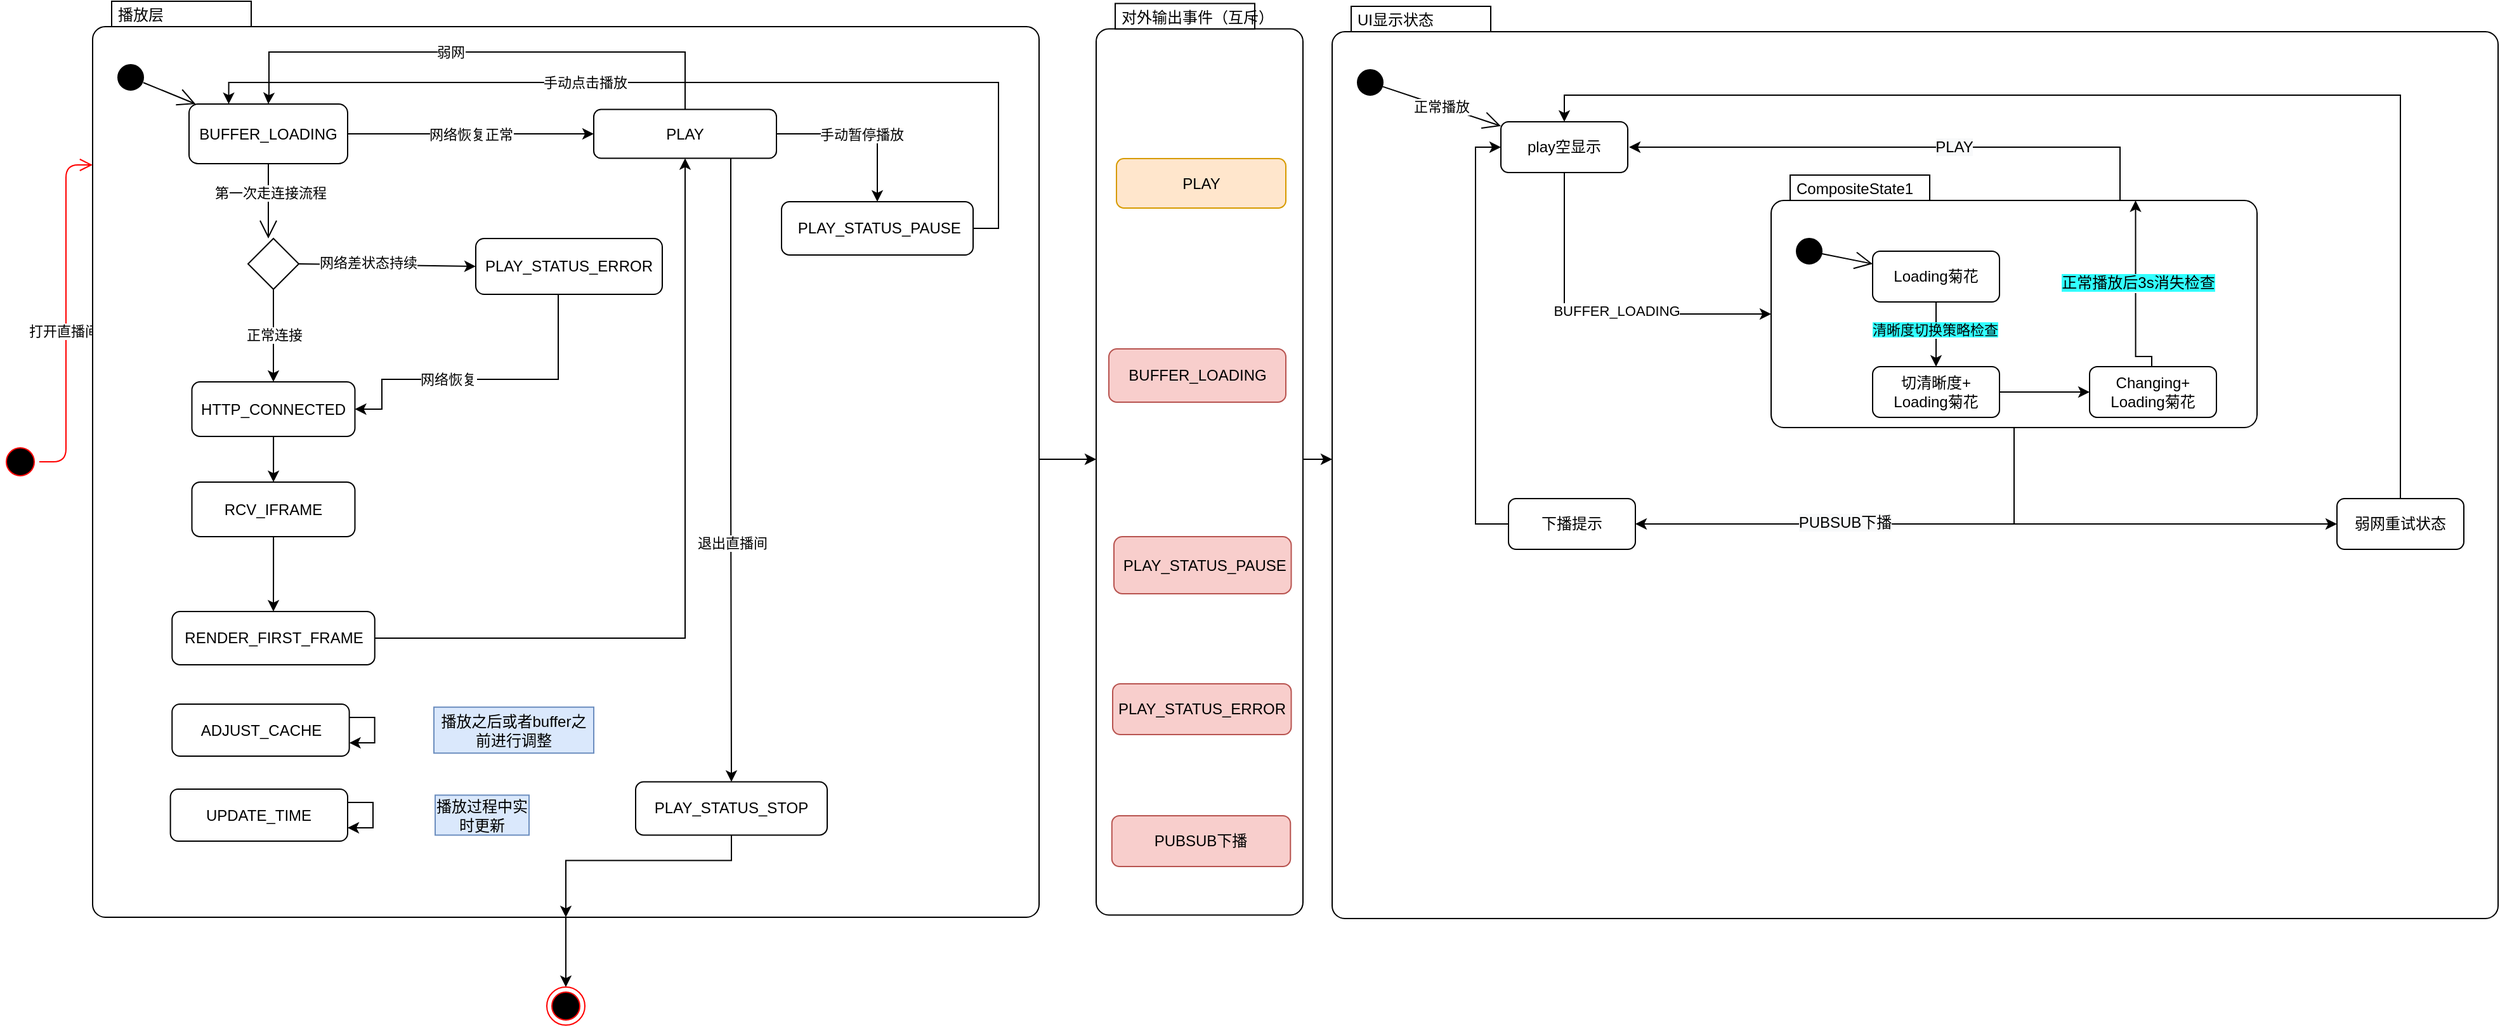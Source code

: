 <mxfile version="13.2.1" type="github">
  <diagram id="amrAe1FXWB98-2LjFH7b" name="Page-1">
    <mxGraphModel dx="915" dy="1046" grid="0" gridSize="10" guides="1" tooltips="1" connect="1" arrows="1" fold="1" page="1" pageScale="1" pageWidth="850" pageHeight="1100" math="0" shadow="0">
      <root>
        <mxCell id="0" />
        <mxCell id="1" parent="0" />
        <mxCell id="fQ577wyoKTEt6M08ta1X-2" value="" style="ellipse;html=1;shape=startState;fillColor=#000000;strokeColor=#ff0000;" vertex="1" parent="1">
          <mxGeometry x="10" y="437" width="30" height="30" as="geometry" />
        </mxCell>
        <mxCell id="fQ577wyoKTEt6M08ta1X-3" value="" style="edgeStyle=orthogonalEdgeStyle;html=1;verticalAlign=bottom;endArrow=open;endSize=8;strokeColor=#ff0000;entryX=0;entryY=0;entryDx=0;entryDy=129;entryPerimeter=0;" edge="1" source="fQ577wyoKTEt6M08ta1X-2" parent="1" target="fQ577wyoKTEt6M08ta1X-19">
          <mxGeometry relative="1" as="geometry">
            <mxPoint x="256" y="463" as="targetPoint" />
          </mxGeometry>
        </mxCell>
        <mxCell id="fQ577wyoKTEt6M08ta1X-6" value="打开直播间" style="edgeLabel;html=1;align=center;verticalAlign=middle;resizable=0;points=[];" vertex="1" connectable="0" parent="fQ577wyoKTEt6M08ta1X-3">
          <mxGeometry x="-0.101" y="2" relative="1" as="geometry">
            <mxPoint as="offset" />
          </mxGeometry>
        </mxCell>
        <mxCell id="fQ577wyoKTEt6M08ta1X-74" value="" style="edgeStyle=orthogonalEdgeStyle;rounded=0;orthogonalLoop=1;jettySize=auto;html=1;" edge="1" parent="1" source="fQ577wyoKTEt6M08ta1X-19" target="fQ577wyoKTEt6M08ta1X-72">
          <mxGeometry relative="1" as="geometry" />
        </mxCell>
        <mxCell id="fQ577wyoKTEt6M08ta1X-117" value="" style="edgeStyle=orthogonalEdgeStyle;rounded=0;orthogonalLoop=1;jettySize=auto;html=1;" edge="1" parent="1" source="fQ577wyoKTEt6M08ta1X-19" target="fQ577wyoKTEt6M08ta1X-116">
          <mxGeometry relative="1" as="geometry" />
        </mxCell>
        <mxCell id="fQ577wyoKTEt6M08ta1X-19" value="播放层" style="shape=mxgraph.sysml.compState;align=left;verticalAlign=top;spacingTop=-3;spacingLeft=18;strokeWidth=1;recursiveResize=0;" vertex="1" parent="1">
          <mxGeometry x="82" y="89" width="746" height="722" as="geometry" />
        </mxCell>
        <mxCell id="fQ577wyoKTEt6M08ta1X-20" value="" style="shape=ellipse;html=1;fillColor=#000000;verticalLabelPosition=bottom;labelBackgroundColor=#ffffff;verticalAlign=top;" vertex="1" parent="fQ577wyoKTEt6M08ta1X-19">
          <mxGeometry x="20" y="50" width="20" height="20" as="geometry" />
        </mxCell>
        <mxCell id="fQ577wyoKTEt6M08ta1X-43" value="网络恢复正常" style="edgeStyle=orthogonalEdgeStyle;rounded=0;orthogonalLoop=1;jettySize=auto;html=1;exitX=1;exitY=0.5;exitDx=0;exitDy=0;" edge="1" parent="fQ577wyoKTEt6M08ta1X-19" source="fQ577wyoKTEt6M08ta1X-21" target="fQ577wyoKTEt6M08ta1X-31">
          <mxGeometry relative="1" as="geometry" />
        </mxCell>
        <mxCell id="fQ577wyoKTEt6M08ta1X-21" value="BUFFER_LOADING" style="strokeColor=inherit;fillColor=inherit;gradientColor=inherit;shape=rect;html=1;rounded=1;whiteSpace=wrap;align=center;" vertex="1" parent="fQ577wyoKTEt6M08ta1X-19">
          <mxGeometry x="76" y="81" width="125" height="47" as="geometry" />
        </mxCell>
        <mxCell id="fQ577wyoKTEt6M08ta1X-27" value="" style="edgeStyle=orthogonalEdgeStyle;rounded=0;orthogonalLoop=1;jettySize=auto;html=1;" edge="1" parent="fQ577wyoKTEt6M08ta1X-19" source="fQ577wyoKTEt6M08ta1X-22" target="fQ577wyoKTEt6M08ta1X-26">
          <mxGeometry relative="1" as="geometry" />
        </mxCell>
        <mxCell id="fQ577wyoKTEt6M08ta1X-22" value="HTTP_CONNECTED" style="strokeColor=inherit;fillColor=inherit;gradientColor=inherit;shape=rect;html=1;rounded=1;whiteSpace=wrap;align=center;" vertex="1" parent="fQ577wyoKTEt6M08ta1X-19">
          <mxGeometry x="78.25" y="300" width="128.5" height="43" as="geometry" />
        </mxCell>
        <mxCell id="fQ577wyoKTEt6M08ta1X-30" value="" style="edgeStyle=orthogonalEdgeStyle;rounded=0;orthogonalLoop=1;jettySize=auto;html=1;" edge="1" parent="fQ577wyoKTEt6M08ta1X-19" source="fQ577wyoKTEt6M08ta1X-26" target="fQ577wyoKTEt6M08ta1X-29">
          <mxGeometry relative="1" as="geometry" />
        </mxCell>
        <mxCell id="fQ577wyoKTEt6M08ta1X-26" value="RCV_IFRAME" style="strokeColor=inherit;fillColor=inherit;gradientColor=inherit;shape=rect;html=1;rounded=1;whiteSpace=wrap;align=center;" vertex="1" parent="fQ577wyoKTEt6M08ta1X-19">
          <mxGeometry x="78.25" y="379" width="128.5" height="43" as="geometry" />
        </mxCell>
        <mxCell id="fQ577wyoKTEt6M08ta1X-32" value="" style="edgeStyle=orthogonalEdgeStyle;rounded=0;orthogonalLoop=1;jettySize=auto;html=1;" edge="1" parent="fQ577wyoKTEt6M08ta1X-19" source="fQ577wyoKTEt6M08ta1X-29" target="fQ577wyoKTEt6M08ta1X-31">
          <mxGeometry relative="1" as="geometry" />
        </mxCell>
        <mxCell id="fQ577wyoKTEt6M08ta1X-29" value="RENDER_FIRST_FRAME" style="strokeColor=inherit;fillColor=inherit;gradientColor=inherit;shape=rect;html=1;rounded=1;whiteSpace=wrap;align=center;" vertex="1" parent="fQ577wyoKTEt6M08ta1X-19">
          <mxGeometry x="62.63" y="481" width="159.75" height="42" as="geometry" />
        </mxCell>
        <mxCell id="fQ577wyoKTEt6M08ta1X-42" value="" style="edgeStyle=orthogonalEdgeStyle;rounded=0;orthogonalLoop=1;jettySize=auto;html=1;entryX=0.5;entryY=0;entryDx=0;entryDy=0;" edge="1" parent="fQ577wyoKTEt6M08ta1X-19" source="fQ577wyoKTEt6M08ta1X-31" target="fQ577wyoKTEt6M08ta1X-21">
          <mxGeometry relative="1" as="geometry">
            <Array as="points">
              <mxPoint x="467" y="40" />
              <mxPoint x="139" y="40" />
              <mxPoint x="139" y="72" />
            </Array>
          </mxGeometry>
        </mxCell>
        <mxCell id="fQ577wyoKTEt6M08ta1X-44" value="弱网" style="edgeLabel;html=1;align=center;verticalAlign=middle;resizable=0;points=[];" vertex="1" connectable="0" parent="fQ577wyoKTEt6M08ta1X-42">
          <mxGeometry x="0.118" relative="1" as="geometry">
            <mxPoint x="1" as="offset" />
          </mxGeometry>
        </mxCell>
        <mxCell id="fQ577wyoKTEt6M08ta1X-107" value="手动暂停播放" style="edgeStyle=orthogonalEdgeStyle;rounded=0;orthogonalLoop=1;jettySize=auto;html=1;exitX=1;exitY=0.5;exitDx=0;exitDy=0;entryX=0.5;entryY=0;entryDx=0;entryDy=0;" edge="1" parent="fQ577wyoKTEt6M08ta1X-19" source="fQ577wyoKTEt6M08ta1X-31" target="fQ577wyoKTEt6M08ta1X-106">
          <mxGeometry relative="1" as="geometry" />
        </mxCell>
        <mxCell id="fQ577wyoKTEt6M08ta1X-119" style="edgeStyle=orthogonalEdgeStyle;rounded=0;orthogonalLoop=1;jettySize=auto;html=1;exitX=0.75;exitY=1;exitDx=0;exitDy=0;" edge="1" parent="fQ577wyoKTEt6M08ta1X-19" source="fQ577wyoKTEt6M08ta1X-31" target="fQ577wyoKTEt6M08ta1X-112">
          <mxGeometry relative="1" as="geometry" />
        </mxCell>
        <mxCell id="fQ577wyoKTEt6M08ta1X-121" value="退出直播间" style="edgeLabel;html=1;align=center;verticalAlign=middle;resizable=0;points=[];" vertex="1" connectable="0" parent="fQ577wyoKTEt6M08ta1X-119">
          <mxGeometry x="0.231" y="1" relative="1" as="geometry">
            <mxPoint x="-1" as="offset" />
          </mxGeometry>
        </mxCell>
        <mxCell id="fQ577wyoKTEt6M08ta1X-31" value="PLAY" style="strokeColor=inherit;fillColor=inherit;gradientColor=inherit;shape=rect;html=1;rounded=1;whiteSpace=wrap;align=center;" vertex="1" parent="fQ577wyoKTEt6M08ta1X-19">
          <mxGeometry x="395" y="85.25" width="144" height="38.5" as="geometry" />
        </mxCell>
        <mxCell id="fQ577wyoKTEt6M08ta1X-36" value="" style="edgeStyle=orthogonalEdgeStyle;rounded=0;orthogonalLoop=1;jettySize=auto;html=1;" edge="1" parent="fQ577wyoKTEt6M08ta1X-19" source="fQ577wyoKTEt6M08ta1X-33" target="fQ577wyoKTEt6M08ta1X-33">
          <mxGeometry relative="1" as="geometry">
            <Array as="points">
              <mxPoint x="79" y="575" />
            </Array>
          </mxGeometry>
        </mxCell>
        <mxCell id="fQ577wyoKTEt6M08ta1X-33" value="ADJUST_CACHE" style="strokeColor=inherit;fillColor=inherit;gradientColor=inherit;shape=rect;html=1;rounded=1;whiteSpace=wrap;align=center;" vertex="1" parent="fQ577wyoKTEt6M08ta1X-19">
          <mxGeometry x="62.63" y="554.01" width="139.68" height="41" as="geometry" />
        </mxCell>
        <mxCell id="fQ577wyoKTEt6M08ta1X-39" value="" style="edgeStyle=orthogonalEdgeStyle;rounded=0;orthogonalLoop=1;jettySize=auto;html=1;" edge="1" parent="fQ577wyoKTEt6M08ta1X-19" source="fQ577wyoKTEt6M08ta1X-35" target="fQ577wyoKTEt6M08ta1X-35">
          <mxGeometry relative="1" as="geometry">
            <Array as="points">
              <mxPoint x="88" y="642" />
            </Array>
          </mxGeometry>
        </mxCell>
        <mxCell id="fQ577wyoKTEt6M08ta1X-35" value="UPDATE_TIME" style="strokeColor=inherit;fillColor=inherit;gradientColor=inherit;shape=rect;html=1;rounded=1;whiteSpace=wrap;align=center;" vertex="1" parent="fQ577wyoKTEt6M08ta1X-19">
          <mxGeometry x="61.32" y="621" width="139.68" height="41" as="geometry" />
        </mxCell>
        <mxCell id="fQ577wyoKTEt6M08ta1X-23" value="" style="strokeColor=inherit;fillColor=inherit;gradientColor=inherit;edgeStyle=none;html=1;endArrow=open;endSize=12;" edge="1" parent="fQ577wyoKTEt6M08ta1X-19" source="fQ577wyoKTEt6M08ta1X-20" target="fQ577wyoKTEt6M08ta1X-21">
          <mxGeometry relative="1" as="geometry" />
        </mxCell>
        <mxCell id="fQ577wyoKTEt6M08ta1X-45" value="播放过程中实时更新" style="text;html=1;strokeColor=#6c8ebf;fillColor=#dae8fc;align=center;verticalAlign=middle;whiteSpace=wrap;rounded=0;" vertex="1" parent="fQ577wyoKTEt6M08ta1X-19">
          <mxGeometry x="270" y="625.75" width="74" height="31.5" as="geometry" />
        </mxCell>
        <mxCell id="fQ577wyoKTEt6M08ta1X-47" value="播放之后或者buffer之前进行调整" style="text;html=1;strokeColor=#6c8ebf;fillColor=#dae8fc;align=center;verticalAlign=middle;whiteSpace=wrap;rounded=0;" vertex="1" parent="fQ577wyoKTEt6M08ta1X-19">
          <mxGeometry x="269" y="556.38" width="126" height="36.25" as="geometry" />
        </mxCell>
        <mxCell id="fQ577wyoKTEt6M08ta1X-51" style="edgeStyle=orthogonalEdgeStyle;rounded=0;orthogonalLoop=1;jettySize=auto;html=1;entryX=1;entryY=0.5;entryDx=0;entryDy=0;" edge="1" parent="fQ577wyoKTEt6M08ta1X-19" source="fQ577wyoKTEt6M08ta1X-48" target="fQ577wyoKTEt6M08ta1X-22">
          <mxGeometry relative="1" as="geometry">
            <Array as="points">
              <mxPoint x="367" y="298" />
              <mxPoint x="228" y="298" />
            </Array>
          </mxGeometry>
        </mxCell>
        <mxCell id="fQ577wyoKTEt6M08ta1X-52" value="网络恢复" style="edgeLabel;html=1;align=center;verticalAlign=middle;resizable=0;points=[];" vertex="1" connectable="0" parent="fQ577wyoKTEt6M08ta1X-51">
          <mxGeometry x="0.228" y="4" relative="1" as="geometry">
            <mxPoint y="-4" as="offset" />
          </mxGeometry>
        </mxCell>
        <mxCell id="fQ577wyoKTEt6M08ta1X-48" value="PLAY_STATUS_ERROR" style="strokeColor=inherit;fillColor=inherit;gradientColor=inherit;shape=rect;html=1;rounded=1;whiteSpace=wrap;align=center;" vertex="1" parent="fQ577wyoKTEt6M08ta1X-19">
          <mxGeometry x="302" y="187" width="147" height="44" as="geometry" />
        </mxCell>
        <mxCell id="fQ577wyoKTEt6M08ta1X-63" value="" style="shape=rhombus;html=1;labelPosition=right;align=left;verticalAlign=middle" vertex="1" parent="fQ577wyoKTEt6M08ta1X-19">
          <mxGeometry x="122.51" y="187" width="40" height="40" as="geometry" />
        </mxCell>
        <mxCell id="fQ577wyoKTEt6M08ta1X-64" value="" style="edgeStyle=elbowEdgeStyle;html=1;elbow=horizontal;align=right;verticalAlign=bottom;rounded=0;labelBackgroundColor=none;endArrow=open;endSize=12;exitX=0.5;exitY=1;exitDx=0;exitDy=0;" edge="1" target="fQ577wyoKTEt6M08ta1X-63" parent="fQ577wyoKTEt6M08ta1X-19" source="fQ577wyoKTEt6M08ta1X-21">
          <mxGeometry relative="1" as="geometry">
            <mxPoint x="92" y="119" as="sourcePoint" />
          </mxGeometry>
        </mxCell>
        <mxCell id="fQ577wyoKTEt6M08ta1X-70" value="第一次走连接流程" style="edgeLabel;html=1;align=center;verticalAlign=middle;resizable=0;points=[];" vertex="1" connectable="0" parent="fQ577wyoKTEt6M08ta1X-64">
          <mxGeometry x="-0.219" y="1" relative="1" as="geometry">
            <mxPoint as="offset" />
          </mxGeometry>
        </mxCell>
        <mxCell id="fQ577wyoKTEt6M08ta1X-67" value="" style="endArrow=classic;html=1;exitX=1;exitY=0.5;exitDx=0;exitDy=0;entryX=0;entryY=0.5;entryDx=0;entryDy=0;" edge="1" parent="fQ577wyoKTEt6M08ta1X-19" source="fQ577wyoKTEt6M08ta1X-63" target="fQ577wyoKTEt6M08ta1X-48">
          <mxGeometry width="50" height="50" relative="1" as="geometry">
            <mxPoint x="348" y="307" as="sourcePoint" />
            <mxPoint x="398" y="257" as="targetPoint" />
          </mxGeometry>
        </mxCell>
        <mxCell id="fQ577wyoKTEt6M08ta1X-69" value="网络差状态持续" style="edgeLabel;html=1;align=center;verticalAlign=middle;resizable=0;points=[];" vertex="1" connectable="0" parent="fQ577wyoKTEt6M08ta1X-67">
          <mxGeometry x="-0.229" y="2" relative="1" as="geometry">
            <mxPoint as="offset" />
          </mxGeometry>
        </mxCell>
        <mxCell id="fQ577wyoKTEt6M08ta1X-68" value="正常连接" style="endArrow=classic;html=1;exitX=0.5;exitY=1;exitDx=0;exitDy=0;entryX=0.5;entryY=0;entryDx=0;entryDy=0;" edge="1" parent="fQ577wyoKTEt6M08ta1X-19" source="fQ577wyoKTEt6M08ta1X-63" target="fQ577wyoKTEt6M08ta1X-22">
          <mxGeometry width="50" height="50" relative="1" as="geometry">
            <mxPoint x="348" y="307" as="sourcePoint" />
            <mxPoint x="398" y="257" as="targetPoint" />
          </mxGeometry>
        </mxCell>
        <mxCell id="fQ577wyoKTEt6M08ta1X-108" style="edgeStyle=orthogonalEdgeStyle;rounded=0;orthogonalLoop=1;jettySize=auto;html=1;exitX=1;exitY=0.5;exitDx=0;exitDy=0;entryX=0.25;entryY=0;entryDx=0;entryDy=0;" edge="1" parent="fQ577wyoKTEt6M08ta1X-19" source="fQ577wyoKTEt6M08ta1X-106" target="fQ577wyoKTEt6M08ta1X-21">
          <mxGeometry relative="1" as="geometry">
            <Array as="points">
              <mxPoint x="714" y="179" />
              <mxPoint x="714" y="64" />
              <mxPoint x="107" y="64" />
            </Array>
          </mxGeometry>
        </mxCell>
        <mxCell id="fQ577wyoKTEt6M08ta1X-109" value="手动点击播放" style="edgeLabel;html=1;align=center;verticalAlign=middle;resizable=0;points=[];" vertex="1" connectable="0" parent="fQ577wyoKTEt6M08ta1X-108">
          <mxGeometry x="0.215" relative="1" as="geometry">
            <mxPoint as="offset" />
          </mxGeometry>
        </mxCell>
        <mxCell id="fQ577wyoKTEt6M08ta1X-106" value="&amp;nbsp;PLAY_STATUS_PAUSE" style="strokeColor=inherit;fillColor=inherit;gradientColor=inherit;shape=rect;html=1;rounded=1;whiteSpace=wrap;align=center;" vertex="1" parent="fQ577wyoKTEt6M08ta1X-19">
          <mxGeometry x="543" y="158" width="151" height="42" as="geometry" />
        </mxCell>
        <mxCell id="fQ577wyoKTEt6M08ta1X-120" style="edgeStyle=orthogonalEdgeStyle;rounded=0;orthogonalLoop=1;jettySize=auto;html=1;exitX=0.5;exitY=1;exitDx=0;exitDy=0;" edge="1" parent="fQ577wyoKTEt6M08ta1X-19" source="fQ577wyoKTEt6M08ta1X-112" target="fQ577wyoKTEt6M08ta1X-19">
          <mxGeometry relative="1" as="geometry" />
        </mxCell>
        <mxCell id="fQ577wyoKTEt6M08ta1X-112" value="PLAY_STATUS_STOP" style="strokeColor=inherit;fillColor=inherit;gradientColor=inherit;shape=rect;html=1;rounded=1;whiteSpace=wrap;align=center;" vertex="1" parent="fQ577wyoKTEt6M08ta1X-19">
          <mxGeometry x="428" y="615.25" width="151" height="42" as="geometry" />
        </mxCell>
        <mxCell id="fQ577wyoKTEt6M08ta1X-173" value="" style="edgeStyle=orthogonalEdgeStyle;rounded=0;orthogonalLoop=1;jettySize=auto;html=1;" edge="1" parent="1" source="fQ577wyoKTEt6M08ta1X-72" target="fQ577wyoKTEt6M08ta1X-123">
          <mxGeometry relative="1" as="geometry">
            <Array as="points">
              <mxPoint x="1059" y="453" />
              <mxPoint x="1059" y="453" />
            </Array>
          </mxGeometry>
        </mxCell>
        <mxCell id="fQ577wyoKTEt6M08ta1X-72" value="对外输出事件（互斥）" style="shape=mxgraph.sysml.compState;html=1;align=left;verticalAlign=top;spacingTop=-3;spacingLeft=18;" vertex="1" parent="1">
          <mxGeometry x="873" y="90.75" width="162.99" height="718.5" as="geometry" />
        </mxCell>
        <mxCell id="fQ577wyoKTEt6M08ta1X-73" value="PLAY" style="shape=rect;rounded=1;html=1;whiteSpace=wrap;align=center;fillColor=#ffe6cc;strokeColor=#d79b00;" vertex="1" parent="1">
          <mxGeometry x="889" y="213" width="133.5" height="39" as="geometry" />
        </mxCell>
        <mxCell id="fQ577wyoKTEt6M08ta1X-75" value="BUFFER_LOADING" style="shape=rect;rounded=1;html=1;whiteSpace=wrap;align=center;fillColor=#f8cecc;strokeColor=#b85450;" vertex="1" parent="1">
          <mxGeometry x="883" y="363" width="139.5" height="42" as="geometry" />
        </mxCell>
        <mxCell id="fQ577wyoKTEt6M08ta1X-105" value="PLAY_STATUS_ERROR" style="shape=rect;rounded=1;html=1;whiteSpace=wrap;align=center;fillColor=#f8cecc;strokeColor=#b85450;" vertex="1" parent="1">
          <mxGeometry x="886" y="627" width="140.75" height="40" as="geometry" />
        </mxCell>
        <mxCell id="fQ577wyoKTEt6M08ta1X-111" value="&amp;nbsp;PLAY_STATUS_PAUSE" style="shape=rect;rounded=1;html=1;whiteSpace=wrap;align=center;fillColor=#f8cecc;strokeColor=#b85450;" vertex="1" parent="1">
          <mxGeometry x="887" y="511" width="139.75" height="45" as="geometry" />
        </mxCell>
        <mxCell id="fQ577wyoKTEt6M08ta1X-116" value="" style="ellipse;html=1;shape=endState;fillColor=#000000;strokeColor=#ff0000;" vertex="1" parent="1">
          <mxGeometry x="440" y="866" width="30" height="30" as="geometry" />
        </mxCell>
        <mxCell id="fQ577wyoKTEt6M08ta1X-123" value="UI显示状态" style="shape=mxgraph.sysml.compState;align=left;verticalAlign=top;spacingTop=-3;spacingLeft=18;strokeWidth=1;recursiveResize=0;" vertex="1" parent="1">
          <mxGeometry x="1059" y="93" width="919" height="719" as="geometry" />
        </mxCell>
        <mxCell id="fQ577wyoKTEt6M08ta1X-124" value="" style="shape=ellipse;html=1;fillColor=#000000;verticalLabelPosition=bottom;labelBackgroundColor=#ffffff;verticalAlign=top;" vertex="1" parent="fQ577wyoKTEt6M08ta1X-123">
          <mxGeometry x="20" y="50" width="20" height="20" as="geometry" />
        </mxCell>
        <mxCell id="fQ577wyoKTEt6M08ta1X-162" style="edgeStyle=orthogonalEdgeStyle;rounded=0;orthogonalLoop=1;jettySize=auto;html=1;exitX=0.5;exitY=1;exitDx=0;exitDy=0;entryX=0;entryY=0;entryDx=0;entryDy=109.5;entryPerimeter=0;" edge="1" parent="fQ577wyoKTEt6M08ta1X-123" source="fQ577wyoKTEt6M08ta1X-125" target="fQ577wyoKTEt6M08ta1X-152">
          <mxGeometry relative="1" as="geometry" />
        </mxCell>
        <mxCell id="fQ577wyoKTEt6M08ta1X-163" value="BUFFER_LOADING" style="edgeLabel;html=1;align=center;verticalAlign=middle;resizable=0;points=[];" vertex="1" connectable="0" parent="fQ577wyoKTEt6M08ta1X-162">
          <mxGeometry x="0.106" y="3" relative="1" as="geometry">
            <mxPoint as="offset" />
          </mxGeometry>
        </mxCell>
        <mxCell id="fQ577wyoKTEt6M08ta1X-125" value="play空显示" style="strokeColor=inherit;fillColor=inherit;gradientColor=inherit;shape=rect;html=1;rounded=1;whiteSpace=wrap;align=center;" vertex="1" parent="fQ577wyoKTEt6M08ta1X-123">
          <mxGeometry x="133" y="91" width="100" height="40" as="geometry" />
        </mxCell>
        <mxCell id="fQ577wyoKTEt6M08ta1X-127" value="正常播放" style="strokeColor=inherit;fillColor=inherit;gradientColor=inherit;edgeStyle=none;html=1;endArrow=open;endSize=12;" edge="1" parent="fQ577wyoKTEt6M08ta1X-123" source="fQ577wyoKTEt6M08ta1X-124" target="fQ577wyoKTEt6M08ta1X-125">
          <mxGeometry relative="1" as="geometry" />
        </mxCell>
        <mxCell id="fQ577wyoKTEt6M08ta1X-137" style="edgeStyle=orthogonalEdgeStyle;rounded=0;orthogonalLoop=1;jettySize=auto;html=1;entryX=0;entryY=0.5;entryDx=0;entryDy=0;exitX=0.5;exitY=1;exitDx=0;exitDy=0;exitPerimeter=0;" edge="1" parent="fQ577wyoKTEt6M08ta1X-123" source="fQ577wyoKTEt6M08ta1X-152" target="fQ577wyoKTEt6M08ta1X-131">
          <mxGeometry relative="1" as="geometry">
            <mxPoint x="427" y="428" as="sourcePoint" />
          </mxGeometry>
        </mxCell>
        <mxCell id="fQ577wyoKTEt6M08ta1X-140" style="edgeStyle=orthogonalEdgeStyle;rounded=0;orthogonalLoop=1;jettySize=auto;html=1;exitX=0.5;exitY=1;exitDx=0;exitDy=0;exitPerimeter=0;entryX=1;entryY=0.5;entryDx=0;entryDy=0;" edge="1" parent="fQ577wyoKTEt6M08ta1X-123" source="fQ577wyoKTEt6M08ta1X-152" target="fQ577wyoKTEt6M08ta1X-132">
          <mxGeometry relative="1" as="geometry">
            <mxPoint x="377" y="408" as="sourcePoint" />
          </mxGeometry>
        </mxCell>
        <mxCell id="fQ577wyoKTEt6M08ta1X-141" value="&lt;span style=&quot;font-size: 12px ; background-color: rgb(248 , 249 , 250)&quot;&gt;PUBSUB下播&lt;/span&gt;" style="edgeLabel;html=1;align=center;verticalAlign=middle;resizable=0;points=[];" vertex="1" connectable="0" parent="fQ577wyoKTEt6M08ta1X-140">
          <mxGeometry x="0.121" y="-1" relative="1" as="geometry">
            <mxPoint as="offset" />
          </mxGeometry>
        </mxCell>
        <mxCell id="fQ577wyoKTEt6M08ta1X-166" value="" style="edgeStyle=orthogonalEdgeStyle;rounded=0;orthogonalLoop=1;jettySize=auto;html=1;entryX=0.5;entryY=0;entryDx=0;entryDy=0;" edge="1" parent="fQ577wyoKTEt6M08ta1X-123" source="fQ577wyoKTEt6M08ta1X-131" target="fQ577wyoKTEt6M08ta1X-125">
          <mxGeometry relative="1" as="geometry">
            <mxPoint x="842" y="308" as="targetPoint" />
            <Array as="points">
              <mxPoint x="842" y="70" />
              <mxPoint x="183" y="70" />
            </Array>
          </mxGeometry>
        </mxCell>
        <mxCell id="fQ577wyoKTEt6M08ta1X-131" value="弱网重试状态" style="strokeColor=inherit;fillColor=inherit;gradientColor=inherit;shape=rect;html=1;rounded=1;whiteSpace=wrap;align=center;" vertex="1" parent="fQ577wyoKTEt6M08ta1X-123">
          <mxGeometry x="792" y="388" width="100" height="40" as="geometry" />
        </mxCell>
        <mxCell id="fQ577wyoKTEt6M08ta1X-148" style="edgeStyle=orthogonalEdgeStyle;rounded=0;orthogonalLoop=1;jettySize=auto;html=1;entryX=0;entryY=0.5;entryDx=0;entryDy=0;" edge="1" parent="fQ577wyoKTEt6M08ta1X-123" source="fQ577wyoKTEt6M08ta1X-132" target="fQ577wyoKTEt6M08ta1X-125">
          <mxGeometry relative="1" as="geometry">
            <Array as="points">
              <mxPoint x="113" y="408" />
              <mxPoint x="113" y="111" />
            </Array>
          </mxGeometry>
        </mxCell>
        <mxCell id="fQ577wyoKTEt6M08ta1X-132" value="下播提示" style="strokeColor=inherit;fillColor=inherit;gradientColor=inherit;shape=rect;html=1;rounded=1;whiteSpace=wrap;align=center;" vertex="1" parent="fQ577wyoKTEt6M08ta1X-123">
          <mxGeometry x="139" y="388" width="100" height="40" as="geometry" />
        </mxCell>
        <mxCell id="fQ577wyoKTEt6M08ta1X-134" value="&lt;span style=&quot;font-size: 12px ; background-color: rgb(248 , 249 , 250)&quot;&gt;PLAY&lt;/span&gt;" style="edgeStyle=orthogonalEdgeStyle;rounded=0;orthogonalLoop=1;jettySize=auto;html=1;exitX=0.5;exitY=0;exitDx=0;exitDy=20;exitPerimeter=0;" edge="1" parent="fQ577wyoKTEt6M08ta1X-123" source="fQ577wyoKTEt6M08ta1X-152">
          <mxGeometry relative="1" as="geometry">
            <mxPoint x="427" y="196" as="sourcePoint" />
            <mxPoint x="234" y="111" as="targetPoint" />
            <Array as="points">
              <mxPoint x="621" y="111" />
            </Array>
          </mxGeometry>
        </mxCell>
        <mxCell id="fQ577wyoKTEt6M08ta1X-152" value="CompositeState1" style="shape=mxgraph.sysml.compState;align=left;verticalAlign=top;spacingTop=-3;spacingLeft=18;strokeWidth=1;recursiveResize=0;" vertex="1" parent="fQ577wyoKTEt6M08ta1X-123">
          <mxGeometry x="346" y="133" width="383" height="199" as="geometry" />
        </mxCell>
        <mxCell id="fQ577wyoKTEt6M08ta1X-153" value="" style="shape=ellipse;html=1;fillColor=#000000;verticalLabelPosition=bottom;labelBackgroundColor=#ffffff;verticalAlign=top;" vertex="1" parent="fQ577wyoKTEt6M08ta1X-152">
          <mxGeometry x="20" y="50" width="20" height="20" as="geometry" />
        </mxCell>
        <mxCell id="fQ577wyoKTEt6M08ta1X-160" style="edgeStyle=none;rounded=0;orthogonalLoop=1;jettySize=auto;html=1;exitX=0.5;exitY=1;exitDx=0;exitDy=0;entryX=0.5;entryY=0;entryDx=0;entryDy=0;" edge="1" parent="fQ577wyoKTEt6M08ta1X-152" source="fQ577wyoKTEt6M08ta1X-154" target="fQ577wyoKTEt6M08ta1X-155">
          <mxGeometry relative="1" as="geometry" />
        </mxCell>
        <mxCell id="fQ577wyoKTEt6M08ta1X-161" value="&lt;span style=&quot;background-color: rgb(51 , 255 , 255)&quot;&gt;清晰度切换策略检查&lt;/span&gt;" style="edgeLabel;html=1;align=center;verticalAlign=middle;resizable=0;points=[];" vertex="1" connectable="0" parent="fQ577wyoKTEt6M08ta1X-160">
          <mxGeometry x="-0.133" y="-1" relative="1" as="geometry">
            <mxPoint as="offset" />
          </mxGeometry>
        </mxCell>
        <mxCell id="fQ577wyoKTEt6M08ta1X-154" value="Loading菊花" style="strokeColor=inherit;fillColor=inherit;gradientColor=inherit;shape=rect;html=1;rounded=1;whiteSpace=wrap;align=center;" vertex="1" parent="fQ577wyoKTEt6M08ta1X-152">
          <mxGeometry x="80" y="60" width="100" height="40" as="geometry" />
        </mxCell>
        <mxCell id="fQ577wyoKTEt6M08ta1X-159" value="" style="edgeStyle=none;rounded=0;orthogonalLoop=1;jettySize=auto;html=1;" edge="1" parent="fQ577wyoKTEt6M08ta1X-152" source="fQ577wyoKTEt6M08ta1X-155" target="fQ577wyoKTEt6M08ta1X-158">
          <mxGeometry relative="1" as="geometry" />
        </mxCell>
        <mxCell id="fQ577wyoKTEt6M08ta1X-155" value="切清晰度+&lt;br&gt;Loading菊花" style="strokeColor=inherit;fillColor=inherit;gradientColor=inherit;shape=rect;html=1;rounded=1;whiteSpace=wrap;align=center;" vertex="1" parent="fQ577wyoKTEt6M08ta1X-152">
          <mxGeometry x="80" y="151" width="100" height="40" as="geometry" />
        </mxCell>
        <mxCell id="fQ577wyoKTEt6M08ta1X-158" value="Changing+&lt;br&gt;Loading菊花" style="strokeColor=inherit;fillColor=inherit;gradientColor=inherit;shape=rect;html=1;rounded=1;whiteSpace=wrap;align=center;" vertex="1" parent="fQ577wyoKTEt6M08ta1X-152">
          <mxGeometry x="251" y="151" width="100" height="40" as="geometry" />
        </mxCell>
        <mxCell id="fQ577wyoKTEt6M08ta1X-156" value="" style="strokeColor=inherit;fillColor=inherit;gradientColor=inherit;edgeStyle=none;html=1;endArrow=open;endSize=12;" edge="1" parent="fQ577wyoKTEt6M08ta1X-152" source="fQ577wyoKTEt6M08ta1X-153" target="fQ577wyoKTEt6M08ta1X-154">
          <mxGeometry relative="1" as="geometry" />
        </mxCell>
        <mxCell id="fQ577wyoKTEt6M08ta1X-171" style="edgeStyle=orthogonalEdgeStyle;rounded=0;orthogonalLoop=1;jettySize=auto;html=1;exitX=0.5;exitY=0;exitDx=0;exitDy=0;entryX=0.75;entryY=0;entryDx=0;entryDy=20;entryPerimeter=0;" edge="1" parent="fQ577wyoKTEt6M08ta1X-152" source="fQ577wyoKTEt6M08ta1X-158" target="fQ577wyoKTEt6M08ta1X-152">
          <mxGeometry relative="1" as="geometry">
            <mxPoint x="299.75" y="171" as="sourcePoint" />
            <mxPoint x="288" y="40" as="targetPoint" />
            <Array as="points">
              <mxPoint x="300" y="151" />
              <mxPoint x="300" y="143" />
              <mxPoint x="287" y="143" />
            </Array>
          </mxGeometry>
        </mxCell>
        <mxCell id="fQ577wyoKTEt6M08ta1X-172" value="&lt;span style=&quot;font-size: 12px ; background-color: rgb(51 , 255 , 255)&quot;&gt;正常播放后3s消失检查&lt;/span&gt;" style="edgeLabel;html=1;align=center;verticalAlign=middle;resizable=0;points=[];" vertex="1" connectable="0" parent="fQ577wyoKTEt6M08ta1X-171">
          <mxGeometry x="0.103" y="-1" relative="1" as="geometry">
            <mxPoint as="offset" />
          </mxGeometry>
        </mxCell>
        <mxCell id="fQ577wyoKTEt6M08ta1X-142" value="PUBSUB下播" style="shape=rect;rounded=1;html=1;whiteSpace=wrap;align=center;fillColor=#f8cecc;strokeColor=#b85450;" vertex="1" parent="1">
          <mxGeometry x="885.38" y="731" width="140.75" height="40" as="geometry" />
        </mxCell>
      </root>
    </mxGraphModel>
  </diagram>
</mxfile>
